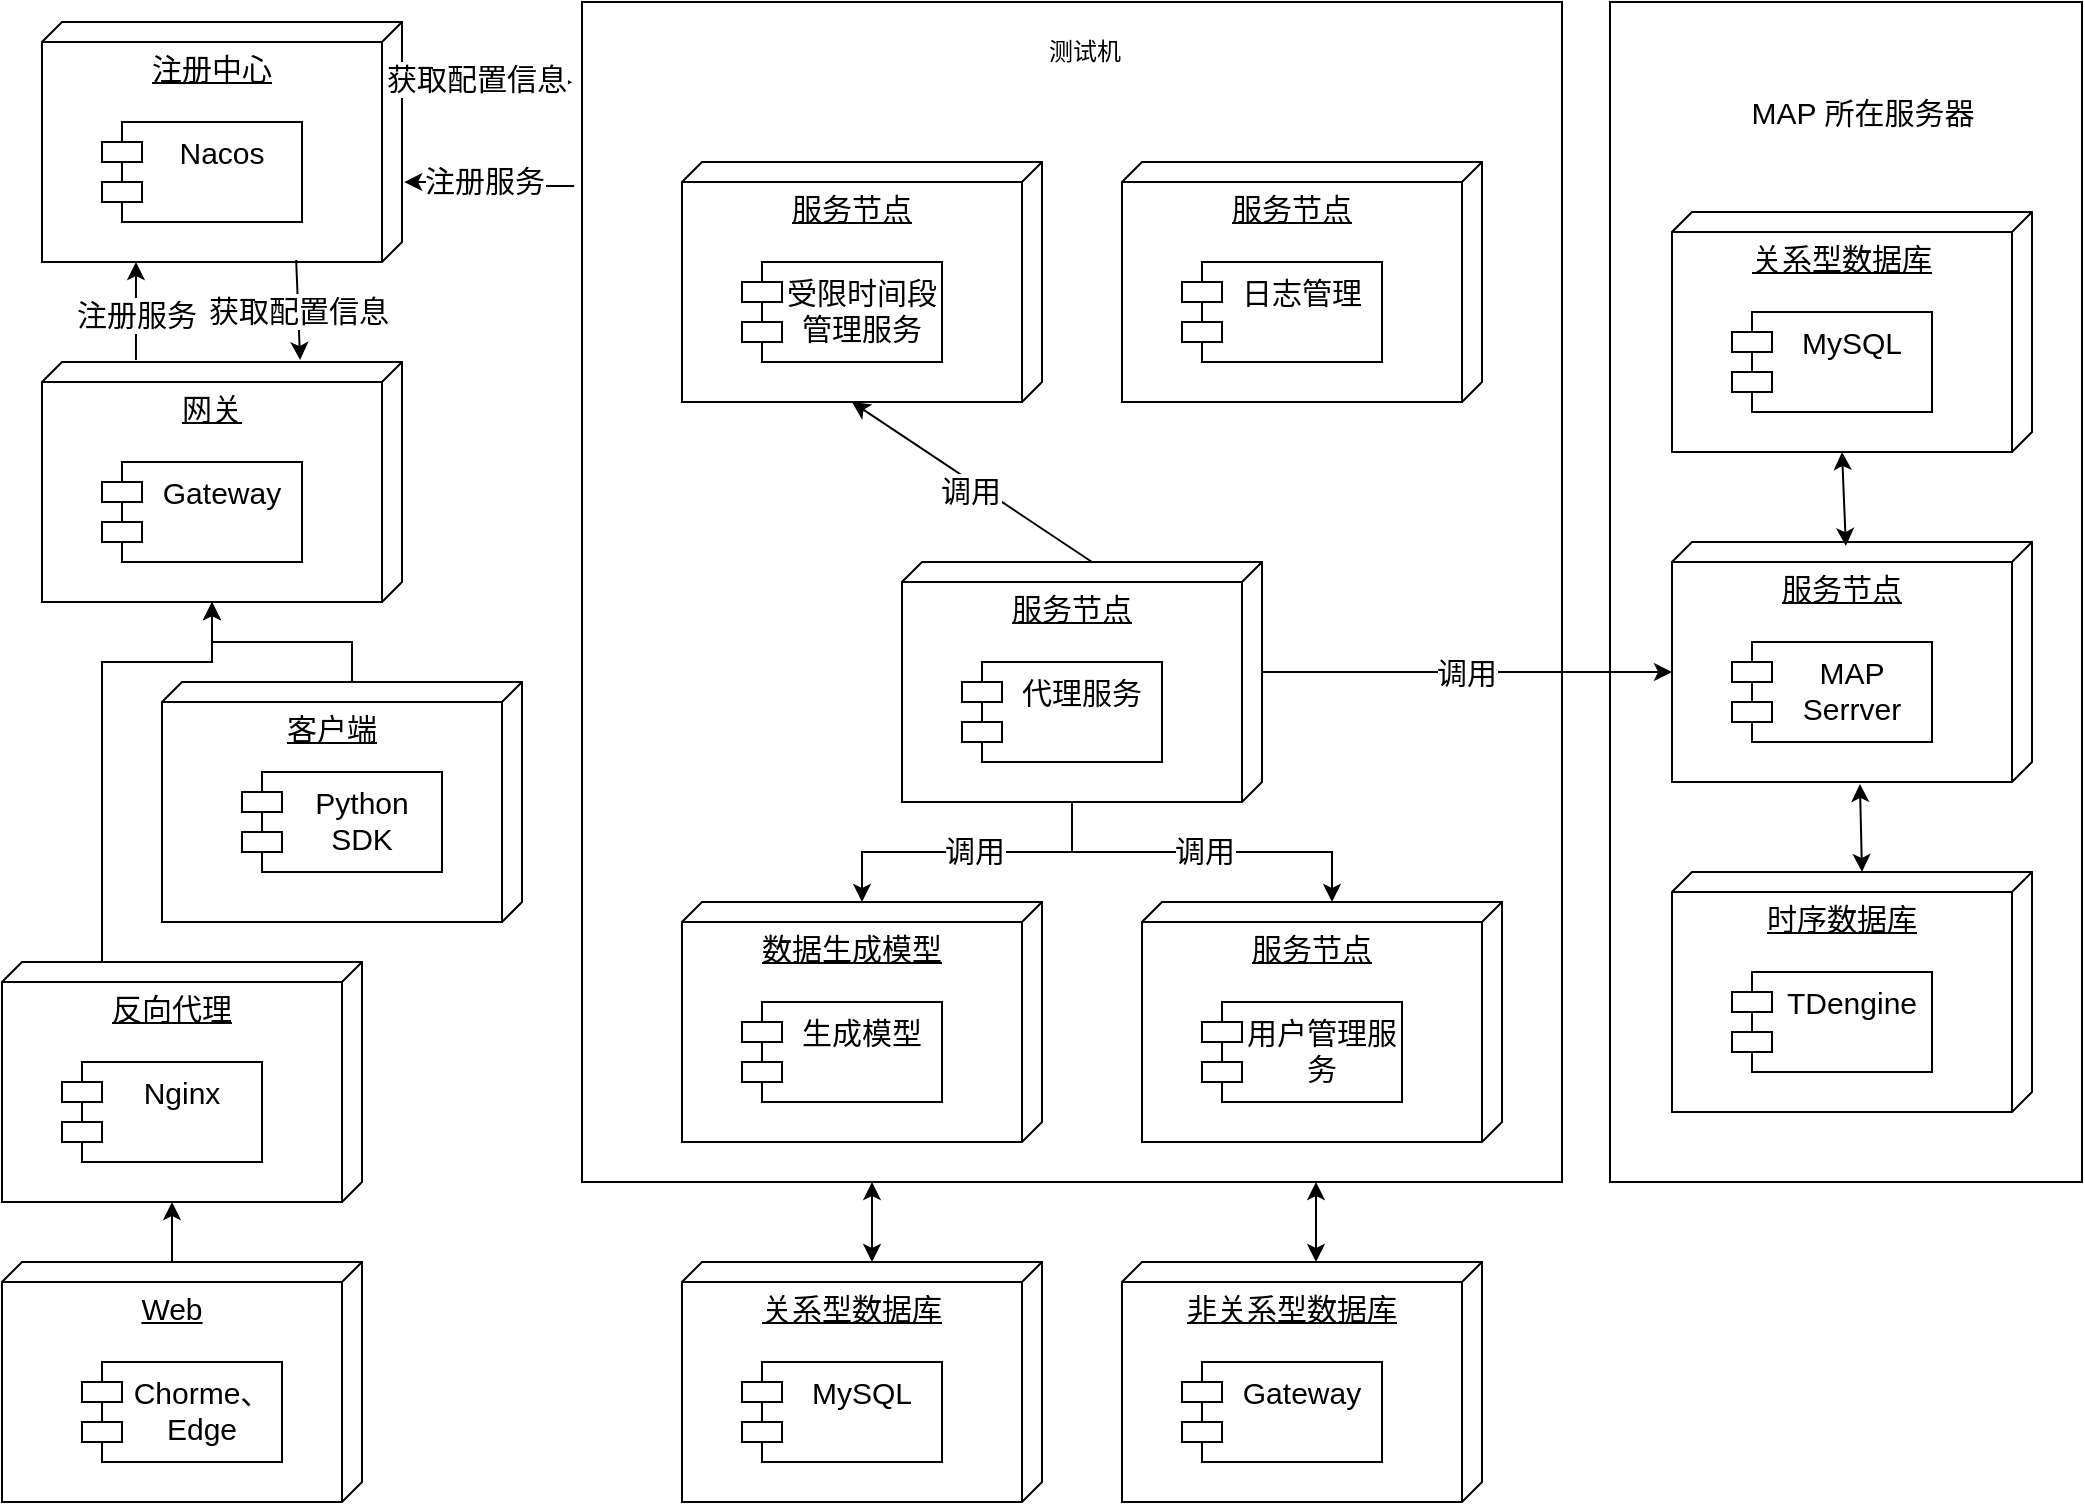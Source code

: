 <mxfile version="22.1.5" type="github">
  <diagram name="第 1 页" id="V-oogjPQDS9fqmX0PhTq">
    <mxGraphModel dx="1434" dy="772" grid="1" gridSize="10" guides="1" tooltips="1" connect="1" arrows="1" fold="1" page="1" pageScale="1" pageWidth="827" pageHeight="1169" math="0" shadow="0">
      <root>
        <mxCell id="0" />
        <mxCell id="1" parent="0" />
        <mxCell id="YCJXvAZseFVuk2YuzXn2-67" value="" style="rounded=0;whiteSpace=wrap;html=1;" vertex="1" parent="1">
          <mxGeometry x="1534" y="70" width="236" height="590" as="geometry" />
        </mxCell>
        <mxCell id="YCJXvAZseFVuk2YuzXn2-41" value="" style="rounded=0;whiteSpace=wrap;html=1;" vertex="1" parent="1">
          <mxGeometry x="1020" y="70" width="490" height="590" as="geometry" />
        </mxCell>
        <mxCell id="YCJXvAZseFVuk2YuzXn2-1" value="Web" style="verticalAlign=top;align=center;spacingTop=8;spacingLeft=2;spacingRight=12;shape=cube;size=10;direction=south;fontStyle=4;html=1;whiteSpace=wrap;fontSize=15;" vertex="1" parent="1">
          <mxGeometry x="730" y="700" width="180" height="120" as="geometry" />
        </mxCell>
        <mxCell id="YCJXvAZseFVuk2YuzXn2-2" value="Chorme、Edge" style="shape=module;align=left;spacingLeft=20;align=center;verticalAlign=top;whiteSpace=wrap;html=1;fontSize=15;" vertex="1" parent="1">
          <mxGeometry x="770" y="750" width="100" height="50" as="geometry" />
        </mxCell>
        <mxCell id="YCJXvAZseFVuk2YuzXn2-65" style="edgeStyle=orthogonalEdgeStyle;rounded=0;orthogonalLoop=1;jettySize=auto;html=1;exitX=0;exitY=0;exitDx=0;exitDy=85;exitPerimeter=0;entryX=0;entryY=0;entryDx=120;entryDy=95;entryPerimeter=0;" edge="1" parent="1" source="YCJXvAZseFVuk2YuzXn2-3" target="YCJXvAZseFVuk2YuzXn2-7">
          <mxGeometry relative="1" as="geometry">
            <mxPoint x="840" y="370" as="targetPoint" />
            <Array as="points">
              <mxPoint x="780" y="550" />
              <mxPoint x="780" y="400" />
              <mxPoint x="835" y="400" />
            </Array>
          </mxGeometry>
        </mxCell>
        <mxCell id="YCJXvAZseFVuk2YuzXn2-3" value="反向代理" style="verticalAlign=top;align=center;spacingTop=8;spacingLeft=2;spacingRight=12;shape=cube;size=10;direction=south;fontStyle=4;html=1;whiteSpace=wrap;fontSize=15;" vertex="1" parent="1">
          <mxGeometry x="730" y="550" width="180" height="120" as="geometry" />
        </mxCell>
        <mxCell id="YCJXvAZseFVuk2YuzXn2-4" value="Nginx" style="shape=module;align=left;spacingLeft=20;align=center;verticalAlign=top;whiteSpace=wrap;html=1;fontSize=15;" vertex="1" parent="1">
          <mxGeometry x="760" y="600" width="100" height="50" as="geometry" />
        </mxCell>
        <mxCell id="YCJXvAZseFVuk2YuzXn2-5" value="客户端" style="verticalAlign=top;align=center;spacingTop=8;spacingLeft=2;spacingRight=12;shape=cube;size=10;direction=south;fontStyle=4;html=1;whiteSpace=wrap;fontSize=15;" vertex="1" parent="1">
          <mxGeometry x="810" y="410" width="180" height="120" as="geometry" />
        </mxCell>
        <mxCell id="YCJXvAZseFVuk2YuzXn2-6" value="Python SDK" style="shape=module;align=left;spacingLeft=20;align=center;verticalAlign=top;whiteSpace=wrap;html=1;fontSize=15;" vertex="1" parent="1">
          <mxGeometry x="850" y="455" width="100" height="50" as="geometry" />
        </mxCell>
        <mxCell id="YCJXvAZseFVuk2YuzXn2-7" value="网关" style="verticalAlign=top;align=center;spacingTop=8;spacingLeft=2;spacingRight=12;shape=cube;size=10;direction=south;fontStyle=4;html=1;whiteSpace=wrap;fontSize=15;" vertex="1" parent="1">
          <mxGeometry x="750" y="250" width="180" height="120" as="geometry" />
        </mxCell>
        <mxCell id="YCJXvAZseFVuk2YuzXn2-8" value="Gateway" style="shape=module;align=left;spacingLeft=20;align=center;verticalAlign=top;whiteSpace=wrap;html=1;fontSize=15;" vertex="1" parent="1">
          <mxGeometry x="780" y="300" width="100" height="50" as="geometry" />
        </mxCell>
        <mxCell id="YCJXvAZseFVuk2YuzXn2-9" value="注册中心" style="verticalAlign=top;align=center;spacingTop=8;spacingLeft=2;spacingRight=12;shape=cube;size=10;direction=south;fontStyle=4;html=1;whiteSpace=wrap;fontSize=15;" vertex="1" parent="1">
          <mxGeometry x="750" y="80" width="180" height="120" as="geometry" />
        </mxCell>
        <mxCell id="YCJXvAZseFVuk2YuzXn2-10" value="Nacos" style="shape=module;align=left;spacingLeft=20;align=center;verticalAlign=top;whiteSpace=wrap;html=1;fontSize=15;" vertex="1" parent="1">
          <mxGeometry x="780" y="130" width="100" height="50" as="geometry" />
        </mxCell>
        <mxCell id="YCJXvAZseFVuk2YuzXn2-12" value="关系型数据库" style="verticalAlign=top;align=center;spacingTop=8;spacingLeft=2;spacingRight=12;shape=cube;size=10;direction=south;fontStyle=4;html=1;whiteSpace=wrap;fontSize=15;" vertex="1" parent="1">
          <mxGeometry x="1070" y="700" width="180" height="120" as="geometry" />
        </mxCell>
        <mxCell id="YCJXvAZseFVuk2YuzXn2-13" value="MySQL" style="shape=module;align=left;spacingLeft=20;align=center;verticalAlign=top;whiteSpace=wrap;html=1;fontSize=15;" vertex="1" parent="1">
          <mxGeometry x="1100" y="750" width="100" height="50" as="geometry" />
        </mxCell>
        <mxCell id="YCJXvAZseFVuk2YuzXn2-14" value="非关系型数据库" style="verticalAlign=top;align=center;spacingTop=8;spacingLeft=2;spacingRight=12;shape=cube;size=10;direction=south;fontStyle=4;html=1;whiteSpace=wrap;fontSize=15;" vertex="1" parent="1">
          <mxGeometry x="1290" y="700" width="180" height="120" as="geometry" />
        </mxCell>
        <mxCell id="YCJXvAZseFVuk2YuzXn2-15" value="Gateway" style="shape=module;align=left;spacingLeft=20;align=center;verticalAlign=top;whiteSpace=wrap;html=1;fontSize=15;" vertex="1" parent="1">
          <mxGeometry x="1320" y="750" width="100" height="50" as="geometry" />
        </mxCell>
        <mxCell id="YCJXvAZseFVuk2YuzXn2-54" style="edgeStyle=orthogonalEdgeStyle;rounded=0;orthogonalLoop=1;jettySize=auto;html=1;exitX=0;exitY=0;exitDx=120;exitDy=95;exitPerimeter=0;fontSize=15;" edge="1" parent="1" source="YCJXvAZseFVuk2YuzXn2-16" target="YCJXvAZseFVuk2YuzXn2-24">
          <mxGeometry relative="1" as="geometry" />
        </mxCell>
        <mxCell id="YCJXvAZseFVuk2YuzXn2-55" value="调用" style="edgeLabel;html=1;align=center;verticalAlign=middle;resizable=0;points=[];fontSize=15;" vertex="1" connectable="0" parent="YCJXvAZseFVuk2YuzXn2-54">
          <mxGeometry x="-0.045" y="-1" relative="1" as="geometry">
            <mxPoint as="offset" />
          </mxGeometry>
        </mxCell>
        <mxCell id="YCJXvAZseFVuk2YuzXn2-16" value="服务节点" style="verticalAlign=top;align=center;spacingTop=8;spacingLeft=2;spacingRight=12;shape=cube;size=10;direction=south;fontStyle=4;html=1;whiteSpace=wrap;fontSize=15;" vertex="1" parent="1">
          <mxGeometry x="1180" y="350" width="180" height="120" as="geometry" />
        </mxCell>
        <mxCell id="YCJXvAZseFVuk2YuzXn2-17" value="代理服务" style="shape=module;align=left;spacingLeft=20;align=center;verticalAlign=top;whiteSpace=wrap;html=1;fontSize=15;" vertex="1" parent="1">
          <mxGeometry x="1210" y="400" width="100" height="50" as="geometry" />
        </mxCell>
        <mxCell id="YCJXvAZseFVuk2YuzXn2-18" value="服务节点" style="verticalAlign=top;align=center;spacingTop=8;spacingLeft=2;spacingRight=12;shape=cube;size=10;direction=south;fontStyle=4;html=1;whiteSpace=wrap;fontSize=15;" vertex="1" parent="1">
          <mxGeometry x="1300" y="520" width="180" height="120" as="geometry" />
        </mxCell>
        <mxCell id="YCJXvAZseFVuk2YuzXn2-19" value="用户管理服务" style="shape=module;align=left;spacingLeft=20;align=center;verticalAlign=top;whiteSpace=wrap;html=1;fontSize=15;" vertex="1" parent="1">
          <mxGeometry x="1330" y="570" width="100" height="50" as="geometry" />
        </mxCell>
        <mxCell id="YCJXvAZseFVuk2YuzXn2-20" value="服务节点" style="verticalAlign=top;align=center;spacingTop=8;spacingLeft=2;spacingRight=12;shape=cube;size=10;direction=south;fontStyle=4;html=1;whiteSpace=wrap;fontSize=15;" vertex="1" parent="1">
          <mxGeometry x="1070" y="150" width="180" height="120" as="geometry" />
        </mxCell>
        <mxCell id="YCJXvAZseFVuk2YuzXn2-21" value="受限时间段管理服务" style="shape=module;align=left;spacingLeft=20;align=center;verticalAlign=top;whiteSpace=wrap;html=1;fontSize=15;" vertex="1" parent="1">
          <mxGeometry x="1100" y="200" width="100" height="50" as="geometry" />
        </mxCell>
        <mxCell id="YCJXvAZseFVuk2YuzXn2-22" value="服务节点" style="verticalAlign=top;align=center;spacingTop=8;spacingLeft=2;spacingRight=12;shape=cube;size=10;direction=south;fontStyle=4;html=1;whiteSpace=wrap;fontSize=15;" vertex="1" parent="1">
          <mxGeometry x="1290" y="150" width="180" height="120" as="geometry" />
        </mxCell>
        <mxCell id="YCJXvAZseFVuk2YuzXn2-23" value="日志管理" style="shape=module;align=left;spacingLeft=20;align=center;verticalAlign=top;whiteSpace=wrap;html=1;fontSize=15;" vertex="1" parent="1">
          <mxGeometry x="1320" y="200" width="100" height="50" as="geometry" />
        </mxCell>
        <mxCell id="YCJXvAZseFVuk2YuzXn2-24" value="数据生成模型" style="verticalAlign=top;align=center;spacingTop=8;spacingLeft=2;spacingRight=12;shape=cube;size=10;direction=south;fontStyle=4;html=1;whiteSpace=wrap;fontSize=15;" vertex="1" parent="1">
          <mxGeometry x="1070" y="520" width="180" height="120" as="geometry" />
        </mxCell>
        <mxCell id="YCJXvAZseFVuk2YuzXn2-25" value="生成模型" style="shape=module;align=left;spacingLeft=20;align=center;verticalAlign=top;whiteSpace=wrap;html=1;fontSize=15;" vertex="1" parent="1">
          <mxGeometry x="1100" y="570" width="100" height="50" as="geometry" />
        </mxCell>
        <mxCell id="YCJXvAZseFVuk2YuzXn2-26" value="服务节点" style="verticalAlign=top;align=center;spacingTop=8;spacingLeft=2;spacingRight=12;shape=cube;size=10;direction=south;fontStyle=4;html=1;whiteSpace=wrap;fontSize=15;" vertex="1" parent="1">
          <mxGeometry x="1565" y="340" width="180" height="120" as="geometry" />
        </mxCell>
        <mxCell id="YCJXvAZseFVuk2YuzXn2-27" value="MAP Serrver" style="shape=module;align=left;spacingLeft=20;align=center;verticalAlign=top;whiteSpace=wrap;html=1;fontSize=15;" vertex="1" parent="1">
          <mxGeometry x="1595" y="390" width="100" height="50" as="geometry" />
        </mxCell>
        <mxCell id="YCJXvAZseFVuk2YuzXn2-28" value="关系型数据库" style="verticalAlign=top;align=center;spacingTop=8;spacingLeft=2;spacingRight=12;shape=cube;size=10;direction=south;fontStyle=4;html=1;whiteSpace=wrap;fontSize=15;" vertex="1" parent="1">
          <mxGeometry x="1565" y="175" width="180" height="120" as="geometry" />
        </mxCell>
        <mxCell id="YCJXvAZseFVuk2YuzXn2-29" value="MySQL" style="shape=module;align=left;spacingLeft=20;align=center;verticalAlign=top;whiteSpace=wrap;html=1;fontSize=15;" vertex="1" parent="1">
          <mxGeometry x="1595" y="225" width="100" height="50" as="geometry" />
        </mxCell>
        <mxCell id="YCJXvAZseFVuk2YuzXn2-30" value="时序数据库" style="verticalAlign=top;align=center;spacingTop=8;spacingLeft=2;spacingRight=12;shape=cube;size=10;direction=south;fontStyle=4;html=1;whiteSpace=wrap;fontSize=15;" vertex="1" parent="1">
          <mxGeometry x="1565" y="505" width="180" height="120" as="geometry" />
        </mxCell>
        <mxCell id="YCJXvAZseFVuk2YuzXn2-31" value="TDengine" style="shape=module;align=left;spacingLeft=20;align=center;verticalAlign=top;whiteSpace=wrap;html=1;fontSize=15;" vertex="1" parent="1">
          <mxGeometry x="1595" y="555" width="100" height="50" as="geometry" />
        </mxCell>
        <mxCell id="YCJXvAZseFVuk2YuzXn2-35" value="" style="endArrow=classic;html=1;rounded=0;entryX=1;entryY=0.739;entryDx=0;entryDy=0;entryPerimeter=0;exitX=-0.008;exitY=0.739;exitDx=0;exitDy=0;exitPerimeter=0;fontSize=15;" edge="1" parent="1" source="YCJXvAZseFVuk2YuzXn2-7" target="YCJXvAZseFVuk2YuzXn2-9">
          <mxGeometry width="50" height="50" relative="1" as="geometry">
            <mxPoint x="796" y="374" as="sourcePoint" />
            <mxPoint x="660" y="200" as="targetPoint" />
          </mxGeometry>
        </mxCell>
        <mxCell id="YCJXvAZseFVuk2YuzXn2-38" value="注册服务" style="edgeLabel;html=1;align=center;verticalAlign=middle;resizable=0;points=[];fontSize=15;" vertex="1" connectable="0" parent="YCJXvAZseFVuk2YuzXn2-35">
          <mxGeometry x="-0.07" relative="1" as="geometry">
            <mxPoint as="offset" />
          </mxGeometry>
        </mxCell>
        <mxCell id="YCJXvAZseFVuk2YuzXn2-39" value="" style="endArrow=classic;html=1;rounded=0;entryX=-0.008;entryY=0.283;entryDx=0;entryDy=0;entryPerimeter=0;fontSize=15;exitX=0.992;exitY=0.294;exitDx=0;exitDy=0;exitPerimeter=0;" edge="1" parent="1" source="YCJXvAZseFVuk2YuzXn2-9" target="YCJXvAZseFVuk2YuzXn2-7">
          <mxGeometry width="50" height="50" relative="1" as="geometry">
            <mxPoint x="879" y="320" as="sourcePoint" />
            <mxPoint x="920" y="290" as="targetPoint" />
            <Array as="points" />
          </mxGeometry>
        </mxCell>
        <mxCell id="YCJXvAZseFVuk2YuzXn2-40" value="获取配置信息" style="edgeLabel;html=1;align=center;verticalAlign=middle;resizable=0;points=[];fontSize=15;" vertex="1" connectable="0" parent="YCJXvAZseFVuk2YuzXn2-39">
          <mxGeometry x="-0.011" relative="1" as="geometry">
            <mxPoint as="offset" />
          </mxGeometry>
        </mxCell>
        <mxCell id="YCJXvAZseFVuk2YuzXn2-42" value="测试机" style="text;html=1;align=center;verticalAlign=middle;resizable=0;points=[];autosize=1;strokeColor=none;fillColor=none;" vertex="1" parent="1">
          <mxGeometry x="1241" y="80" width="60" height="30" as="geometry" />
        </mxCell>
        <mxCell id="YCJXvAZseFVuk2YuzXn2-44" value="MAP 所在服务器" style="text;html=1;align=center;verticalAlign=middle;resizable=0;points=[];autosize=1;strokeColor=none;fillColor=none;fontSize=15;" vertex="1" parent="1">
          <mxGeometry x="1595" y="110" width="130" height="30" as="geometry" />
        </mxCell>
        <mxCell id="YCJXvAZseFVuk2YuzXn2-45" style="edgeStyle=orthogonalEdgeStyle;rounded=0;orthogonalLoop=1;jettySize=auto;html=1;exitX=0.242;exitY=0.006;exitDx=0;exitDy=0;exitPerimeter=0;entryX=-0.01;entryY=0.068;entryDx=0;entryDy=0;entryPerimeter=0;fontSize=15;" edge="1" parent="1" source="YCJXvAZseFVuk2YuzXn2-9" target="YCJXvAZseFVuk2YuzXn2-41">
          <mxGeometry relative="1" as="geometry" />
        </mxCell>
        <mxCell id="YCJXvAZseFVuk2YuzXn2-46" value="获取配置信息" style="edgeLabel;html=1;align=center;verticalAlign=middle;resizable=0;points=[];fontSize=15;" vertex="1" connectable="0" parent="YCJXvAZseFVuk2YuzXn2-45">
          <mxGeometry x="-0.137" y="1" relative="1" as="geometry">
            <mxPoint as="offset" />
          </mxGeometry>
        </mxCell>
        <mxCell id="YCJXvAZseFVuk2YuzXn2-47" style="edgeStyle=orthogonalEdgeStyle;rounded=0;orthogonalLoop=1;jettySize=auto;html=1;exitX=-0.008;exitY=0.156;exitDx=0;exitDy=0;entryX=0.667;entryY=-0.006;entryDx=0;entryDy=0;entryPerimeter=0;exitPerimeter=0;fontSize=15;" edge="1" parent="1" source="YCJXvAZseFVuk2YuzXn2-41" target="YCJXvAZseFVuk2YuzXn2-9">
          <mxGeometry relative="1" as="geometry" />
        </mxCell>
        <mxCell id="YCJXvAZseFVuk2YuzXn2-48" value="注册服务" style="edgeLabel;html=1;align=center;verticalAlign=middle;resizable=0;points=[];fontSize=15;" vertex="1" connectable="0" parent="YCJXvAZseFVuk2YuzXn2-47">
          <mxGeometry x="0.093" y="-1" relative="1" as="geometry">
            <mxPoint as="offset" />
          </mxGeometry>
        </mxCell>
        <mxCell id="YCJXvAZseFVuk2YuzXn2-52" value="" style="endArrow=classic;html=1;rounded=0;exitX=0;exitY=0;exitDx=0;exitDy=85;exitPerimeter=0;entryX=0;entryY=0;entryDx=120;entryDy=95;entryPerimeter=0;fontSize=15;" edge="1" parent="1" source="YCJXvAZseFVuk2YuzXn2-16" target="YCJXvAZseFVuk2YuzXn2-20">
          <mxGeometry width="50" height="50" relative="1" as="geometry">
            <mxPoint x="700" y="120" as="sourcePoint" />
            <mxPoint x="750" y="70" as="targetPoint" />
          </mxGeometry>
        </mxCell>
        <mxCell id="YCJXvAZseFVuk2YuzXn2-53" value="调用" style="edgeLabel;html=1;align=center;verticalAlign=middle;resizable=0;points=[];fontSize=15;" vertex="1" connectable="0" parent="YCJXvAZseFVuk2YuzXn2-52">
          <mxGeometry x="-0.019" y="4" relative="1" as="geometry">
            <mxPoint as="offset" />
          </mxGeometry>
        </mxCell>
        <mxCell id="YCJXvAZseFVuk2YuzXn2-56" style="edgeStyle=orthogonalEdgeStyle;rounded=0;orthogonalLoop=1;jettySize=auto;html=1;exitX=0;exitY=0;exitDx=120;exitDy=95;exitPerimeter=0;entryX=0;entryY=0;entryDx=0;entryDy=85;entryPerimeter=0;fontSize=15;" edge="1" parent="1" source="YCJXvAZseFVuk2YuzXn2-16" target="YCJXvAZseFVuk2YuzXn2-18">
          <mxGeometry relative="1" as="geometry" />
        </mxCell>
        <mxCell id="YCJXvAZseFVuk2YuzXn2-57" value="调用" style="edgeLabel;html=1;align=center;verticalAlign=middle;resizable=0;points=[];fontSize=15;" vertex="1" connectable="0" parent="YCJXvAZseFVuk2YuzXn2-56">
          <mxGeometry x="0.011" y="1" relative="1" as="geometry">
            <mxPoint as="offset" />
          </mxGeometry>
        </mxCell>
        <mxCell id="YCJXvAZseFVuk2YuzXn2-58" style="edgeStyle=orthogonalEdgeStyle;rounded=0;orthogonalLoop=1;jettySize=auto;html=1;exitX=0;exitY=0;exitDx=55;exitDy=0;exitPerimeter=0;entryX=0;entryY=0;entryDx=65;entryDy=180;entryPerimeter=0;fontSize=15;" edge="1" parent="1" source="YCJXvAZseFVuk2YuzXn2-16" target="YCJXvAZseFVuk2YuzXn2-26">
          <mxGeometry relative="1" as="geometry" />
        </mxCell>
        <mxCell id="YCJXvAZseFVuk2YuzXn2-59" value="调用" style="edgeLabel;html=1;align=center;verticalAlign=middle;resizable=0;points=[];fontSize=15;" vertex="1" connectable="0" parent="YCJXvAZseFVuk2YuzXn2-58">
          <mxGeometry x="-0.008" relative="1" as="geometry">
            <mxPoint as="offset" />
          </mxGeometry>
        </mxCell>
        <mxCell id="YCJXvAZseFVuk2YuzXn2-60" value="" style="endArrow=classic;startArrow=classic;html=1;rounded=0;exitX=0;exitY=0;exitDx=0;exitDy=85;exitPerimeter=0;fontSize=15;" edge="1" parent="1" source="YCJXvAZseFVuk2YuzXn2-12">
          <mxGeometry width="50" height="50" relative="1" as="geometry">
            <mxPoint x="950" y="740" as="sourcePoint" />
            <mxPoint x="1165" y="660" as="targetPoint" />
          </mxGeometry>
        </mxCell>
        <mxCell id="YCJXvAZseFVuk2YuzXn2-61" value="" style="endArrow=classic;startArrow=classic;html=1;rounded=0;exitX=0;exitY=0;exitDx=0;exitDy=85;exitPerimeter=0;fontSize=15;" edge="1" parent="1">
          <mxGeometry width="50" height="50" relative="1" as="geometry">
            <mxPoint x="1387" y="700" as="sourcePoint" />
            <mxPoint x="1387" y="660" as="targetPoint" />
          </mxGeometry>
        </mxCell>
        <mxCell id="YCJXvAZseFVuk2YuzXn2-62" value="" style="endArrow=classic;startArrow=classic;html=1;rounded=0;exitX=0.017;exitY=0.517;exitDx=0;exitDy=0;exitPerimeter=0;entryX=0;entryY=0;entryDx=120;entryDy=95;entryPerimeter=0;" edge="1" parent="1" source="YCJXvAZseFVuk2YuzXn2-26" target="YCJXvAZseFVuk2YuzXn2-28">
          <mxGeometry width="50" height="50" relative="1" as="geometry">
            <mxPoint x="1745" y="380" as="sourcePoint" />
            <mxPoint x="1655" y="290" as="targetPoint" />
          </mxGeometry>
        </mxCell>
        <mxCell id="YCJXvAZseFVuk2YuzXn2-63" value="" style="endArrow=classic;startArrow=classic;html=1;rounded=0;entryX=0;entryY=0;entryDx=0;entryDy=85;entryPerimeter=0;exitX=1.008;exitY=0.478;exitDx=0;exitDy=0;exitPerimeter=0;" edge="1" parent="1" source="YCJXvAZseFVuk2YuzXn2-26" target="YCJXvAZseFVuk2YuzXn2-30">
          <mxGeometry width="50" height="50" relative="1" as="geometry">
            <mxPoint x="1745" y="410" as="sourcePoint" />
            <mxPoint x="1816" y="339" as="targetPoint" />
          </mxGeometry>
        </mxCell>
        <mxCell id="YCJXvAZseFVuk2YuzXn2-64" style="edgeStyle=orthogonalEdgeStyle;rounded=0;orthogonalLoop=1;jettySize=auto;html=1;exitX=0;exitY=0;exitDx=0;exitDy=85;exitPerimeter=0;entryX=0;entryY=0;entryDx=120;entryDy=95;entryPerimeter=0;" edge="1" parent="1" source="YCJXvAZseFVuk2YuzXn2-5" target="YCJXvAZseFVuk2YuzXn2-7">
          <mxGeometry relative="1" as="geometry" />
        </mxCell>
        <mxCell id="YCJXvAZseFVuk2YuzXn2-66" style="edgeStyle=orthogonalEdgeStyle;rounded=0;orthogonalLoop=1;jettySize=auto;html=1;exitX=0;exitY=0;exitDx=0;exitDy=85;exitPerimeter=0;entryX=0;entryY=0;entryDx=120;entryDy=95;entryPerimeter=0;" edge="1" parent="1" source="YCJXvAZseFVuk2YuzXn2-1" target="YCJXvAZseFVuk2YuzXn2-3">
          <mxGeometry relative="1" as="geometry" />
        </mxCell>
      </root>
    </mxGraphModel>
  </diagram>
</mxfile>
